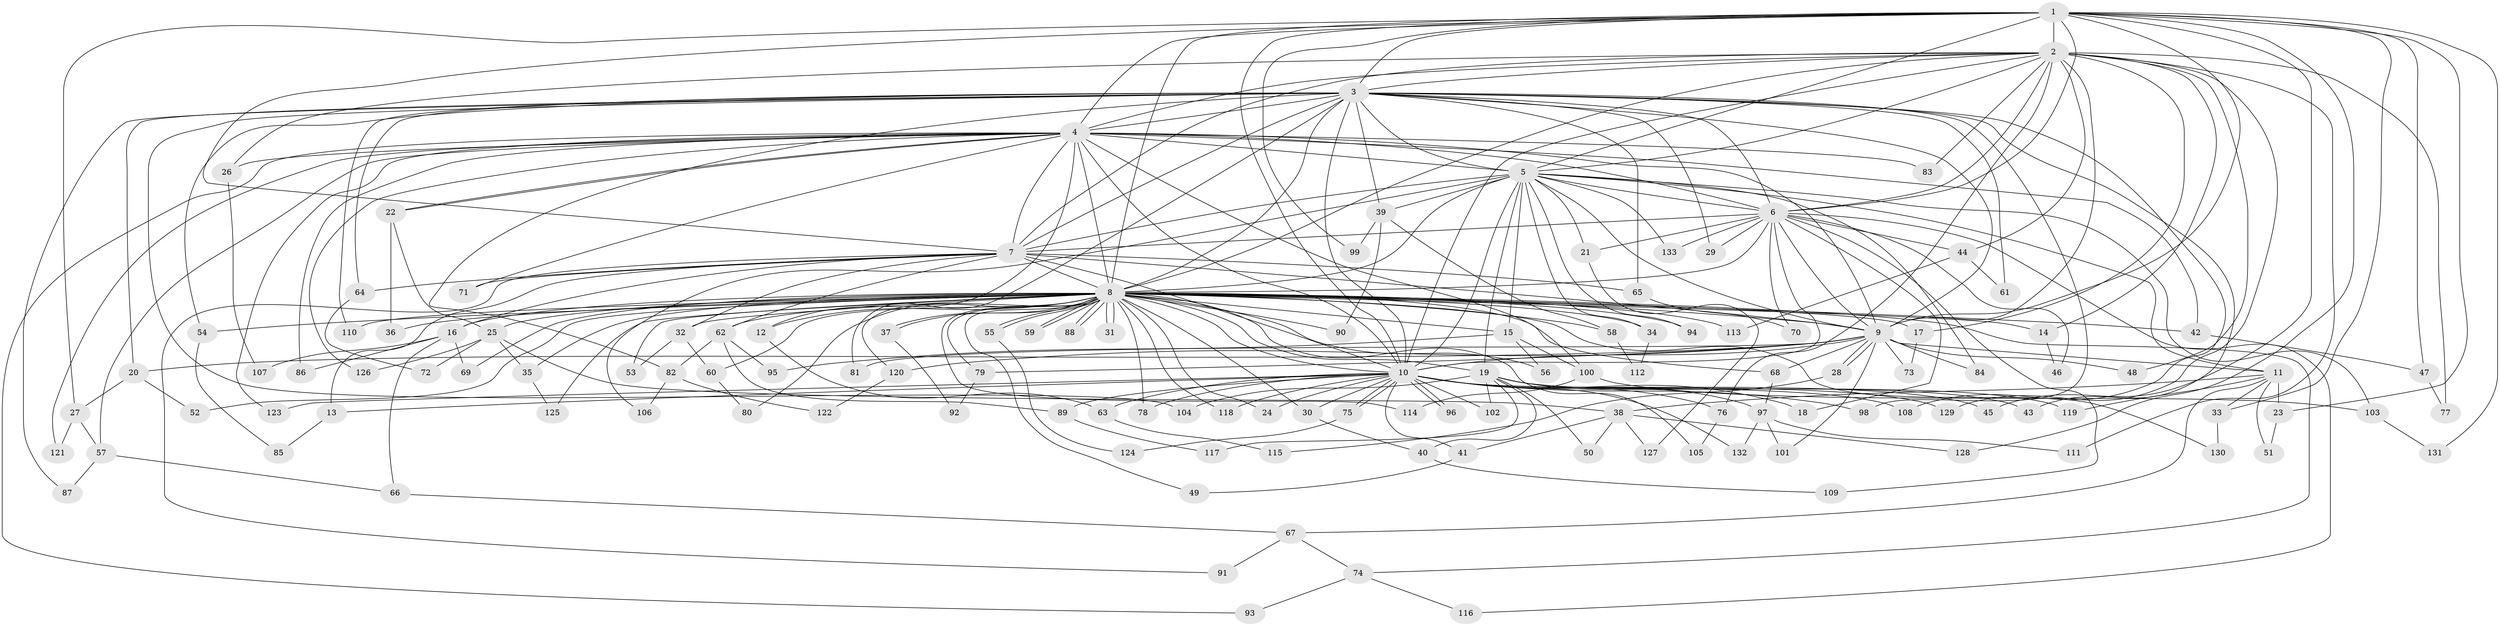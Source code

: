 // coarse degree distribution, {14: 0.05, 12: 0.025, 2: 0.275, 9: 0.025, 3: 0.1, 8: 0.025, 4: 0.125, 33: 0.025, 1: 0.1, 15: 0.05, 5: 0.05, 6: 0.1, 19: 0.025, 7: 0.025}
// Generated by graph-tools (version 1.1) at 2025/36/03/04/25 23:36:36]
// undirected, 133 vertices, 291 edges
graph export_dot {
  node [color=gray90,style=filled];
  1;
  2;
  3;
  4;
  5;
  6;
  7;
  8;
  9;
  10;
  11;
  12;
  13;
  14;
  15;
  16;
  17;
  18;
  19;
  20;
  21;
  22;
  23;
  24;
  25;
  26;
  27;
  28;
  29;
  30;
  31;
  32;
  33;
  34;
  35;
  36;
  37;
  38;
  39;
  40;
  41;
  42;
  43;
  44;
  45;
  46;
  47;
  48;
  49;
  50;
  51;
  52;
  53;
  54;
  55;
  56;
  57;
  58;
  59;
  60;
  61;
  62;
  63;
  64;
  65;
  66;
  67;
  68;
  69;
  70;
  71;
  72;
  73;
  74;
  75;
  76;
  77;
  78;
  79;
  80;
  81;
  82;
  83;
  84;
  85;
  86;
  87;
  88;
  89;
  90;
  91;
  92;
  93;
  94;
  95;
  96;
  97;
  98;
  99;
  100;
  101;
  102;
  103;
  104;
  105;
  106;
  107;
  108;
  109;
  110;
  111;
  112;
  113;
  114;
  115;
  116;
  117;
  118;
  119;
  120;
  121;
  122;
  123;
  124;
  125;
  126;
  127;
  128;
  129;
  130;
  131;
  132;
  133;
  1 -- 2;
  1 -- 3;
  1 -- 4;
  1 -- 5;
  1 -- 6;
  1 -- 7;
  1 -- 8;
  1 -- 9;
  1 -- 10;
  1 -- 23;
  1 -- 27;
  1 -- 33;
  1 -- 45;
  1 -- 47;
  1 -- 99;
  1 -- 128;
  1 -- 131;
  2 -- 3;
  2 -- 4;
  2 -- 5;
  2 -- 6;
  2 -- 7;
  2 -- 8;
  2 -- 9;
  2 -- 10;
  2 -- 14;
  2 -- 17;
  2 -- 26;
  2 -- 44;
  2 -- 48;
  2 -- 76;
  2 -- 77;
  2 -- 83;
  2 -- 111;
  2 -- 129;
  3 -- 4;
  3 -- 5;
  3 -- 6;
  3 -- 7;
  3 -- 8;
  3 -- 9;
  3 -- 10;
  3 -- 20;
  3 -- 29;
  3 -- 39;
  3 -- 43;
  3 -- 54;
  3 -- 61;
  3 -- 64;
  3 -- 65;
  3 -- 81;
  3 -- 82;
  3 -- 87;
  3 -- 98;
  3 -- 104;
  3 -- 108;
  3 -- 110;
  4 -- 5;
  4 -- 6;
  4 -- 7;
  4 -- 8;
  4 -- 9;
  4 -- 10;
  4 -- 12;
  4 -- 22;
  4 -- 22;
  4 -- 26;
  4 -- 42;
  4 -- 57;
  4 -- 71;
  4 -- 83;
  4 -- 86;
  4 -- 93;
  4 -- 100;
  4 -- 121;
  4 -- 123;
  4 -- 126;
  5 -- 6;
  5 -- 7;
  5 -- 8;
  5 -- 9;
  5 -- 10;
  5 -- 11;
  5 -- 15;
  5 -- 19;
  5 -- 21;
  5 -- 34;
  5 -- 39;
  5 -- 84;
  5 -- 94;
  5 -- 103;
  5 -- 106;
  5 -- 133;
  6 -- 7;
  6 -- 8;
  6 -- 9;
  6 -- 10;
  6 -- 18;
  6 -- 21;
  6 -- 29;
  6 -- 44;
  6 -- 46;
  6 -- 70;
  6 -- 109;
  6 -- 116;
  6 -- 133;
  7 -- 8;
  7 -- 9;
  7 -- 10;
  7 -- 13;
  7 -- 16;
  7 -- 32;
  7 -- 62;
  7 -- 64;
  7 -- 65;
  7 -- 71;
  7 -- 91;
  8 -- 9;
  8 -- 10;
  8 -- 12;
  8 -- 14;
  8 -- 15;
  8 -- 16;
  8 -- 17;
  8 -- 19;
  8 -- 24;
  8 -- 25;
  8 -- 30;
  8 -- 31;
  8 -- 31;
  8 -- 32;
  8 -- 34;
  8 -- 35;
  8 -- 36;
  8 -- 37;
  8 -- 37;
  8 -- 42;
  8 -- 49;
  8 -- 52;
  8 -- 53;
  8 -- 54;
  8 -- 55;
  8 -- 55;
  8 -- 56;
  8 -- 58;
  8 -- 59;
  8 -- 59;
  8 -- 60;
  8 -- 62;
  8 -- 68;
  8 -- 69;
  8 -- 74;
  8 -- 78;
  8 -- 79;
  8 -- 80;
  8 -- 88;
  8 -- 88;
  8 -- 90;
  8 -- 94;
  8 -- 105;
  8 -- 110;
  8 -- 113;
  8 -- 114;
  8 -- 118;
  8 -- 120;
  8 -- 125;
  8 -- 130;
  9 -- 10;
  9 -- 11;
  9 -- 20;
  9 -- 28;
  9 -- 28;
  9 -- 48;
  9 -- 68;
  9 -- 73;
  9 -- 79;
  9 -- 81;
  9 -- 84;
  9 -- 101;
  9 -- 120;
  10 -- 13;
  10 -- 18;
  10 -- 24;
  10 -- 30;
  10 -- 41;
  10 -- 45;
  10 -- 63;
  10 -- 75;
  10 -- 75;
  10 -- 76;
  10 -- 78;
  10 -- 89;
  10 -- 96;
  10 -- 96;
  10 -- 98;
  10 -- 102;
  10 -- 108;
  10 -- 118;
  10 -- 123;
  10 -- 129;
  10 -- 132;
  11 -- 23;
  11 -- 33;
  11 -- 38;
  11 -- 51;
  11 -- 67;
  11 -- 119;
  12 -- 63;
  13 -- 85;
  14 -- 46;
  15 -- 56;
  15 -- 95;
  15 -- 100;
  16 -- 66;
  16 -- 69;
  16 -- 86;
  16 -- 107;
  17 -- 73;
  19 -- 40;
  19 -- 43;
  19 -- 50;
  19 -- 97;
  19 -- 102;
  19 -- 104;
  19 -- 117;
  19 -- 119;
  20 -- 27;
  20 -- 52;
  21 -- 127;
  22 -- 25;
  22 -- 36;
  23 -- 51;
  25 -- 35;
  25 -- 38;
  25 -- 72;
  25 -- 126;
  26 -- 107;
  27 -- 57;
  27 -- 121;
  28 -- 115;
  30 -- 40;
  32 -- 53;
  32 -- 60;
  33 -- 130;
  34 -- 112;
  35 -- 125;
  37 -- 92;
  38 -- 41;
  38 -- 50;
  38 -- 127;
  38 -- 128;
  39 -- 58;
  39 -- 90;
  39 -- 99;
  40 -- 109;
  41 -- 49;
  42 -- 47;
  44 -- 61;
  44 -- 113;
  47 -- 77;
  54 -- 85;
  55 -- 124;
  57 -- 66;
  57 -- 87;
  58 -- 112;
  60 -- 80;
  62 -- 82;
  62 -- 89;
  62 -- 95;
  63 -- 115;
  64 -- 72;
  65 -- 70;
  66 -- 67;
  67 -- 74;
  67 -- 91;
  68 -- 97;
  74 -- 93;
  74 -- 116;
  75 -- 124;
  76 -- 105;
  79 -- 92;
  82 -- 106;
  82 -- 122;
  89 -- 117;
  97 -- 101;
  97 -- 111;
  97 -- 132;
  100 -- 103;
  100 -- 114;
  103 -- 131;
  120 -- 122;
}
